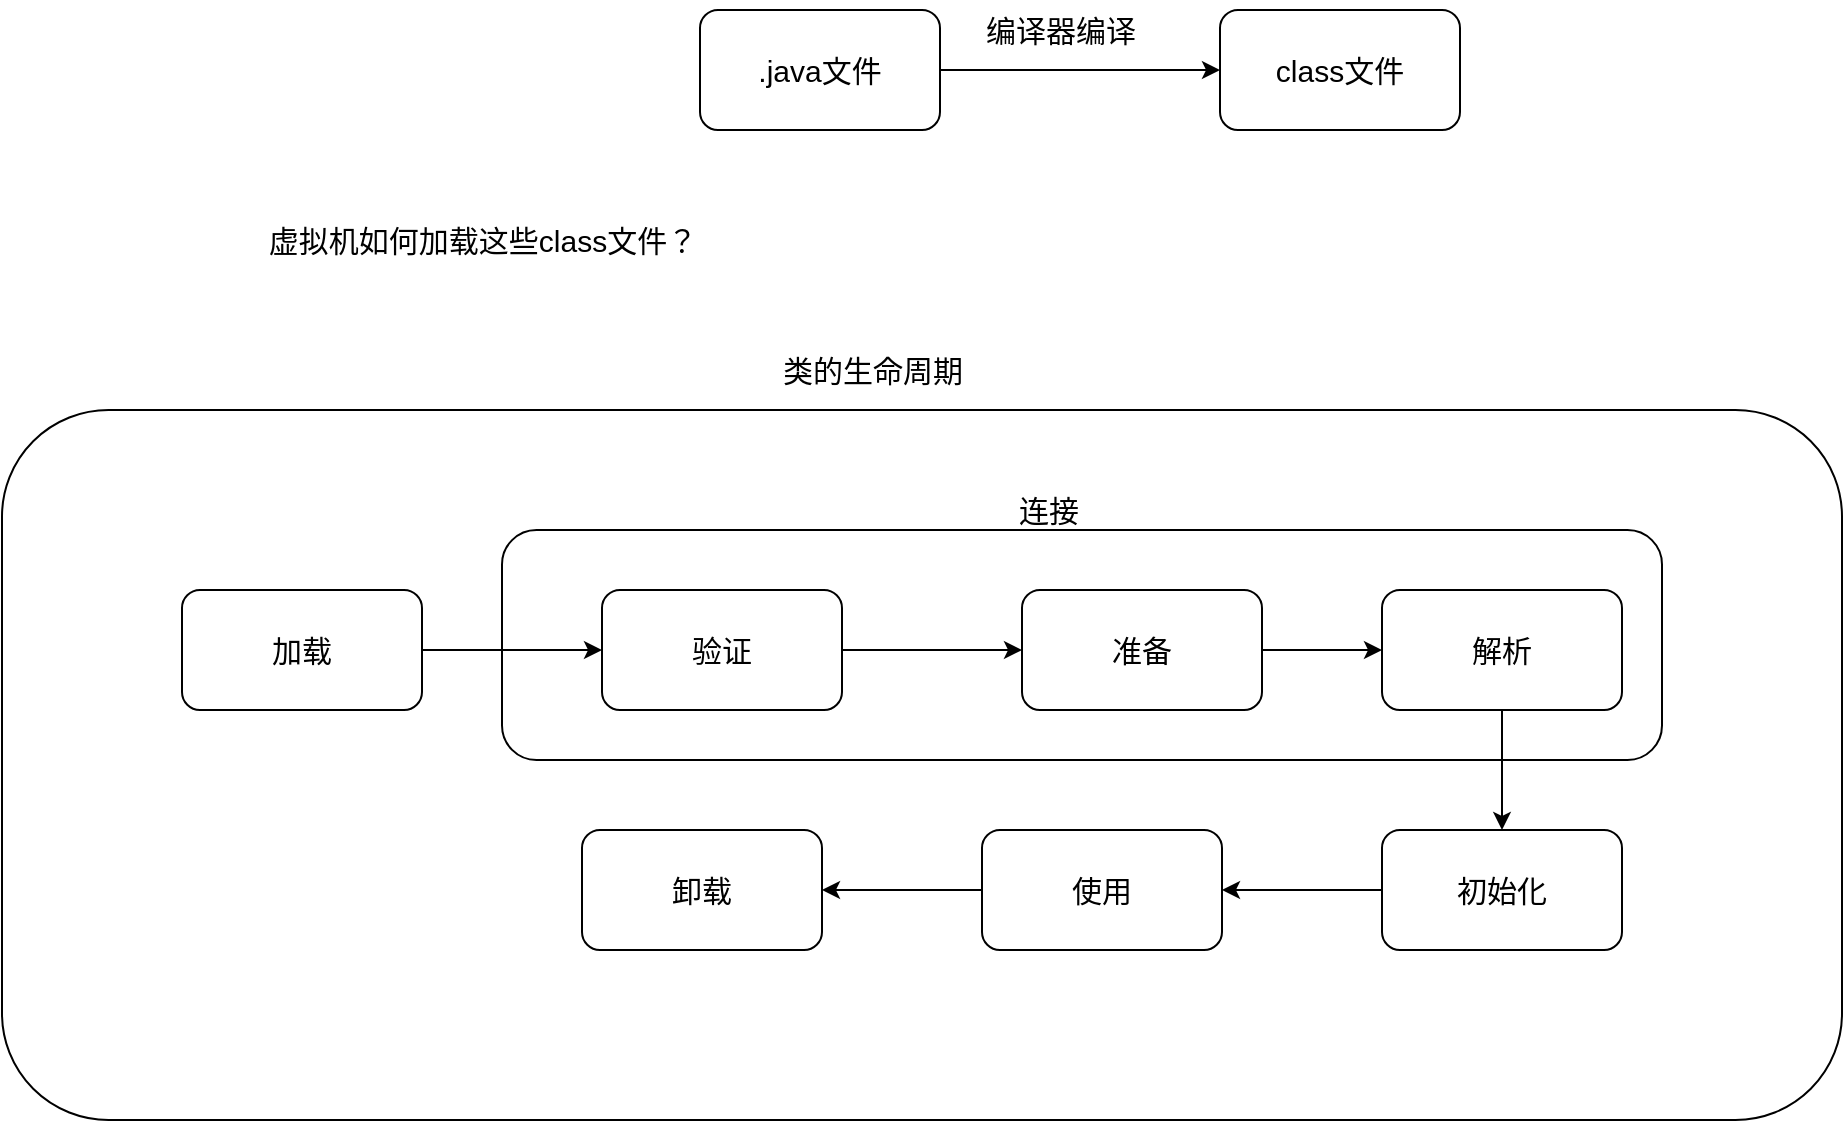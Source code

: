 <mxfile version="20.5.1" type="github">
  <diagram id="c6MPomSf8zc9xdUtyQ0a" name="第 1 页">
    <mxGraphModel dx="3076" dy="796" grid="1" gridSize="10" guides="1" tooltips="1" connect="1" arrows="1" fold="1" page="1" pageScale="1" pageWidth="827" pageHeight="1169" math="0" shadow="0">
      <root>
        <mxCell id="0" />
        <mxCell id="1" parent="0" />
        <mxCell id="3LjUvsTypOvNlFt_LuZn-70" value="" style="rounded=1;whiteSpace=wrap;html=1;fontSize=15;" vertex="1" parent="1">
          <mxGeometry x="-890" y="285" width="920" height="355" as="geometry" />
        </mxCell>
        <mxCell id="3LjUvsTypOvNlFt_LuZn-68" value="" style="rounded=1;whiteSpace=wrap;html=1;" vertex="1" parent="1">
          <mxGeometry x="-640" y="345" width="580" height="115" as="geometry" />
        </mxCell>
        <mxCell id="3LjUvsTypOvNlFt_LuZn-3" style="edgeStyle=orthogonalEdgeStyle;rounded=0;orthogonalLoop=1;jettySize=auto;html=1;exitX=1;exitY=0.5;exitDx=0;exitDy=0;" edge="1" parent="1" source="3LjUvsTypOvNlFt_LuZn-1">
          <mxGeometry relative="1" as="geometry">
            <mxPoint x="-281" y="115" as="targetPoint" />
          </mxGeometry>
        </mxCell>
        <mxCell id="3LjUvsTypOvNlFt_LuZn-1" value=".java文件" style="rounded=1;whiteSpace=wrap;html=1;fontSize=15;" vertex="1" parent="1">
          <mxGeometry x="-541" y="85" width="120" height="60" as="geometry" />
        </mxCell>
        <mxCell id="3LjUvsTypOvNlFt_LuZn-4" value="编译器编译" style="text;html=1;align=center;verticalAlign=middle;resizable=0;points=[];autosize=1;strokeColor=none;fillColor=none;fontSize=15;" vertex="1" parent="1">
          <mxGeometry x="-411" y="80" width="100" height="30" as="geometry" />
        </mxCell>
        <mxCell id="3LjUvsTypOvNlFt_LuZn-5" value="class文件" style="rounded=1;whiteSpace=wrap;html=1;fontSize=15;" vertex="1" parent="1">
          <mxGeometry x="-281" y="85" width="120" height="60" as="geometry" />
        </mxCell>
        <mxCell id="3LjUvsTypOvNlFt_LuZn-6" value="虚拟机如何加载这些class文件？" style="text;html=1;align=center;verticalAlign=middle;resizable=0;points=[];autosize=1;strokeColor=none;fillColor=none;fontSize=15;" vertex="1" parent="1">
          <mxGeometry x="-770" y="185" width="240" height="30" as="geometry" />
        </mxCell>
        <mxCell id="3LjUvsTypOvNlFt_LuZn-56" style="edgeStyle=orthogonalEdgeStyle;rounded=0;orthogonalLoop=1;jettySize=auto;html=1;exitX=1;exitY=0.5;exitDx=0;exitDy=0;" edge="1" parent="1" source="3LjUvsTypOvNlFt_LuZn-8">
          <mxGeometry relative="1" as="geometry">
            <mxPoint x="-590" y="405" as="targetPoint" />
          </mxGeometry>
        </mxCell>
        <mxCell id="3LjUvsTypOvNlFt_LuZn-8" value="加载" style="rounded=1;whiteSpace=wrap;html=1;fontSize=15;" vertex="1" parent="1">
          <mxGeometry x="-800" y="375" width="120" height="60" as="geometry" />
        </mxCell>
        <mxCell id="3LjUvsTypOvNlFt_LuZn-58" style="edgeStyle=orthogonalEdgeStyle;rounded=0;orthogonalLoop=1;jettySize=auto;html=1;" edge="1" parent="1" source="3LjUvsTypOvNlFt_LuZn-57">
          <mxGeometry relative="1" as="geometry">
            <mxPoint x="-380" y="405" as="targetPoint" />
          </mxGeometry>
        </mxCell>
        <mxCell id="3LjUvsTypOvNlFt_LuZn-57" value="验证" style="rounded=1;whiteSpace=wrap;html=1;fontSize=15;" vertex="1" parent="1">
          <mxGeometry x="-590" y="375" width="120" height="60" as="geometry" />
        </mxCell>
        <mxCell id="3LjUvsTypOvNlFt_LuZn-60" style="edgeStyle=orthogonalEdgeStyle;rounded=0;orthogonalLoop=1;jettySize=auto;html=1;" edge="1" parent="1" source="3LjUvsTypOvNlFt_LuZn-59">
          <mxGeometry relative="1" as="geometry">
            <mxPoint x="-200" y="405" as="targetPoint" />
          </mxGeometry>
        </mxCell>
        <mxCell id="3LjUvsTypOvNlFt_LuZn-59" value="准备" style="rounded=1;whiteSpace=wrap;html=1;fontSize=15;" vertex="1" parent="1">
          <mxGeometry x="-380" y="375" width="120" height="60" as="geometry" />
        </mxCell>
        <mxCell id="3LjUvsTypOvNlFt_LuZn-62" style="edgeStyle=orthogonalEdgeStyle;rounded=0;orthogonalLoop=1;jettySize=auto;html=1;" edge="1" parent="1" source="3LjUvsTypOvNlFt_LuZn-61">
          <mxGeometry relative="1" as="geometry">
            <mxPoint x="-140" y="495" as="targetPoint" />
          </mxGeometry>
        </mxCell>
        <mxCell id="3LjUvsTypOvNlFt_LuZn-61" value="解析" style="rounded=1;whiteSpace=wrap;html=1;fontSize=15;" vertex="1" parent="1">
          <mxGeometry x="-200" y="375" width="120" height="60" as="geometry" />
        </mxCell>
        <mxCell id="3LjUvsTypOvNlFt_LuZn-64" style="edgeStyle=orthogonalEdgeStyle;rounded=0;orthogonalLoop=1;jettySize=auto;html=1;" edge="1" parent="1" source="3LjUvsTypOvNlFt_LuZn-63">
          <mxGeometry relative="1" as="geometry">
            <mxPoint x="-280" y="525" as="targetPoint" />
          </mxGeometry>
        </mxCell>
        <mxCell id="3LjUvsTypOvNlFt_LuZn-63" value="初始化" style="rounded=1;whiteSpace=wrap;html=1;fontSize=15;" vertex="1" parent="1">
          <mxGeometry x="-200" y="495" width="120" height="60" as="geometry" />
        </mxCell>
        <mxCell id="3LjUvsTypOvNlFt_LuZn-66" style="edgeStyle=orthogonalEdgeStyle;rounded=0;orthogonalLoop=1;jettySize=auto;html=1;" edge="1" parent="1" source="3LjUvsTypOvNlFt_LuZn-65">
          <mxGeometry relative="1" as="geometry">
            <mxPoint x="-480" y="525" as="targetPoint" />
          </mxGeometry>
        </mxCell>
        <mxCell id="3LjUvsTypOvNlFt_LuZn-65" value="使用" style="rounded=1;whiteSpace=wrap;html=1;fontSize=15;" vertex="1" parent="1">
          <mxGeometry x="-400" y="495" width="120" height="60" as="geometry" />
        </mxCell>
        <mxCell id="3LjUvsTypOvNlFt_LuZn-67" value="卸载" style="rounded=1;whiteSpace=wrap;html=1;fontSize=15;" vertex="1" parent="1">
          <mxGeometry x="-600" y="495" width="120" height="60" as="geometry" />
        </mxCell>
        <mxCell id="3LjUvsTypOvNlFt_LuZn-69" value="&lt;font style=&quot;font-size: 15px;&quot;&gt;连接&lt;/font&gt;" style="text;html=1;resizable=0;autosize=1;align=center;verticalAlign=middle;points=[];fillColor=none;strokeColor=none;rounded=0;" vertex="1" parent="1">
          <mxGeometry x="-392" y="320" width="50" height="30" as="geometry" />
        </mxCell>
        <mxCell id="3LjUvsTypOvNlFt_LuZn-71" value="类的生命周期" style="text;html=1;resizable=0;autosize=1;align=center;verticalAlign=middle;points=[];fillColor=none;strokeColor=none;rounded=0;fontSize=15;" vertex="1" parent="1">
          <mxGeometry x="-510" y="250" width="110" height="30" as="geometry" />
        </mxCell>
      </root>
    </mxGraphModel>
  </diagram>
</mxfile>

